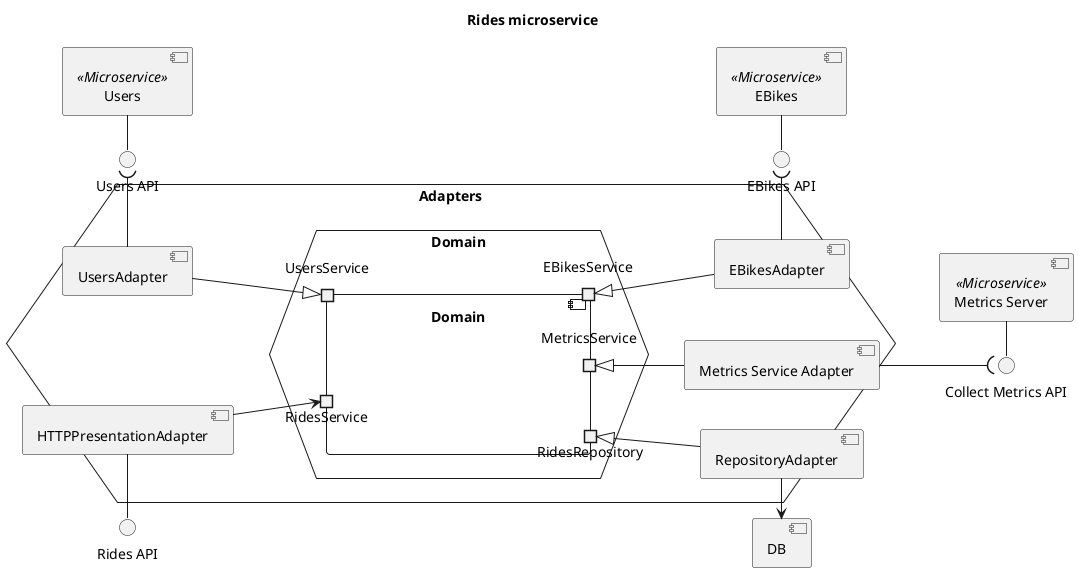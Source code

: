@startuml rides-components

title "Rides microservice"

left to right direction

component "DB"
interface "Rides API" as RidesAPI
interface "EBikes API" as EBikesAPI
interface "Users API" as UsersAPI
interface "Collect Metrics API" as CollectMetricsAPI

hexagon Adapters {
    hexagon Domain as DomainHex {
        component Domain {
            'ports in or out are just used for layout purposes and do not have any semantic'
            portout "RidesRepository" as Repo
            portin RidesService
            portin UsersService
            portout MetricsService
            portout EBikesService
        }
    }

    component "RepositoryAdapter" as RepoAdapter
    RepoAdapter -l-> DB
    RepoAdapter -u-|> Repo

    component "Metrics Service Adapter" as MetricsAdapter
    MetricsAdapter -u-|> MetricsService
    MetricsAdapter --( CollectMetricsAPI

    component EBikesAdapter
    EBikesAdapter -r-( EBikesAPI
    EBikesAdapter -u-|> EBikesService

    component UsersAdapter
    UsersAdapter -r-( UsersAPI
    UsersAdapter -d-|> UsersService

    component "HTTPPresentationAdapter" as HTTPAdapter
    HTTPAdapter -l-() RidesAPI
    HTTPAdapter -d-> RidesService
}

component "EBikes" as EBikes <<Microservice>>
EBikes -r-() EBikesAPI

component "Users" as Users <<Microservice>>
Users -r-() UsersAPI

component "Metrics Server" as MetricsServer <<Microservice>>
MetricsServer -r-() CollectMetricsAPI

@enduml
